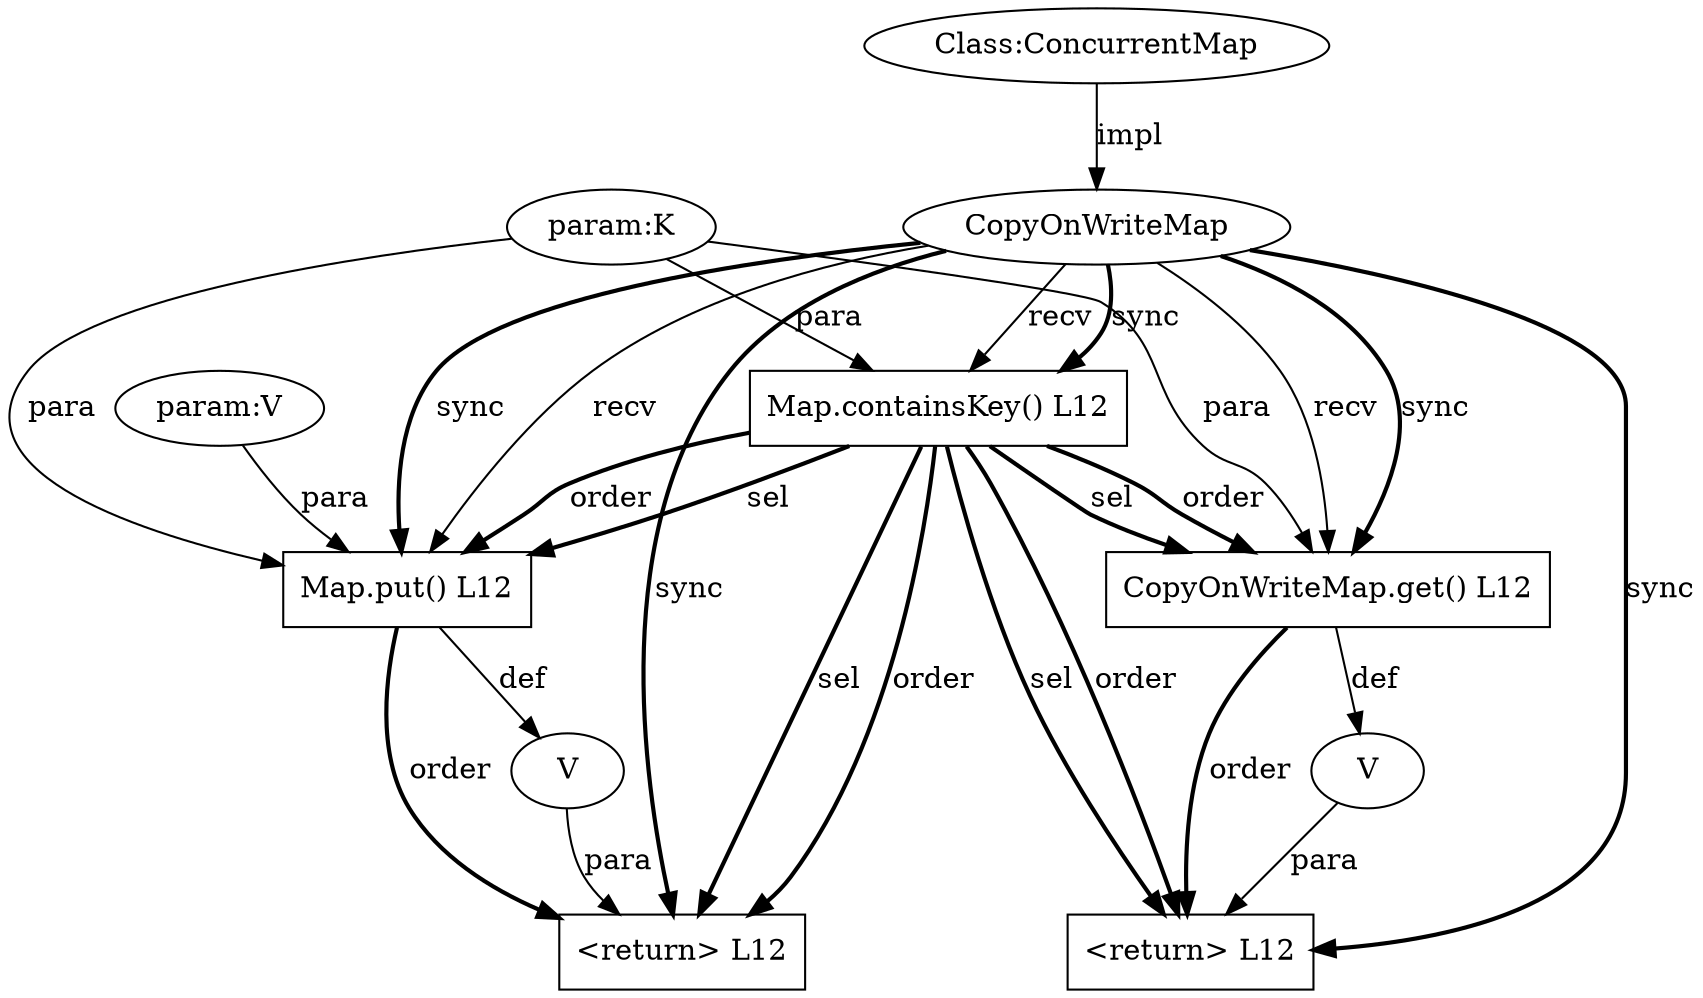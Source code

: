digraph "AUG" {

  1 [ label="<return> L12" shape="box" ];
  2 [ label="CopyOnWriteMap" shape="ellipse" ];
  3 [ label="param:K" shape="ellipse" ];
  4 [ label="param:V" shape="ellipse" ];
  5 [ label="CopyOnWriteMap.get() L12" shape="box" ];
  6 [ label="V" shape="ellipse" ];
  7 [ label="Map.put() L12" shape="box" ];
  8 [ label="V" shape="ellipse" ];
  9 [ label="<return> L12" shape="box" ];
  10 [ label="Map.containsKey() L12" shape="box" ];
  11 [ label="Class:ConcurrentMap" shape="ellipse" ];
  10 -> 7 [ label="sel" style="bold" ];
  5 -> 9 [ label="order" style="bold" ];
  3 -> 7 [ label="para" style="solid" ];
  10 -> 1 [ label="order" style="bold" ];
  8 -> 1 [ label="para" style="solid" ];
  10 -> 5 [ label="sel" style="bold" ];
  2 -> 5 [ label="recv" style="solid" ];
  2 -> 7 [ label="recv" style="solid" ];
  10 -> 9 [ label="order" style="bold" ];
  10 -> 7 [ label="order" style="bold" ];
  5 -> 6 [ label="def" style="solid" ];
  2 -> 5 [ label="sync" style="bold" ];
  10 -> 9 [ label="sel" style="bold" ];
  7 -> 1 [ label="order" style="bold" ];
  10 -> 5 [ label="order" style="bold" ];
  3 -> 10 [ label="para" style="solid" ];
  2 -> 9 [ label="sync" style="bold" ];
  6 -> 9 [ label="para" style="solid" ];
  2 -> 10 [ label="recv" style="solid" ];
  2 -> 1 [ label="sync" style="bold" ];
  4 -> 7 [ label="para" style="solid" ];
  10 -> 1 [ label="sel" style="bold" ];
  7 -> 8 [ label="def" style="solid" ];
  2 -> 7 [ label="sync" style="bold" ];
  3 -> 5 [ label="para" style="solid" ];
  2 -> 10 [ label="sync" style="bold" ];
  11 -> 2 [ label="impl" style="solid" ];
}
